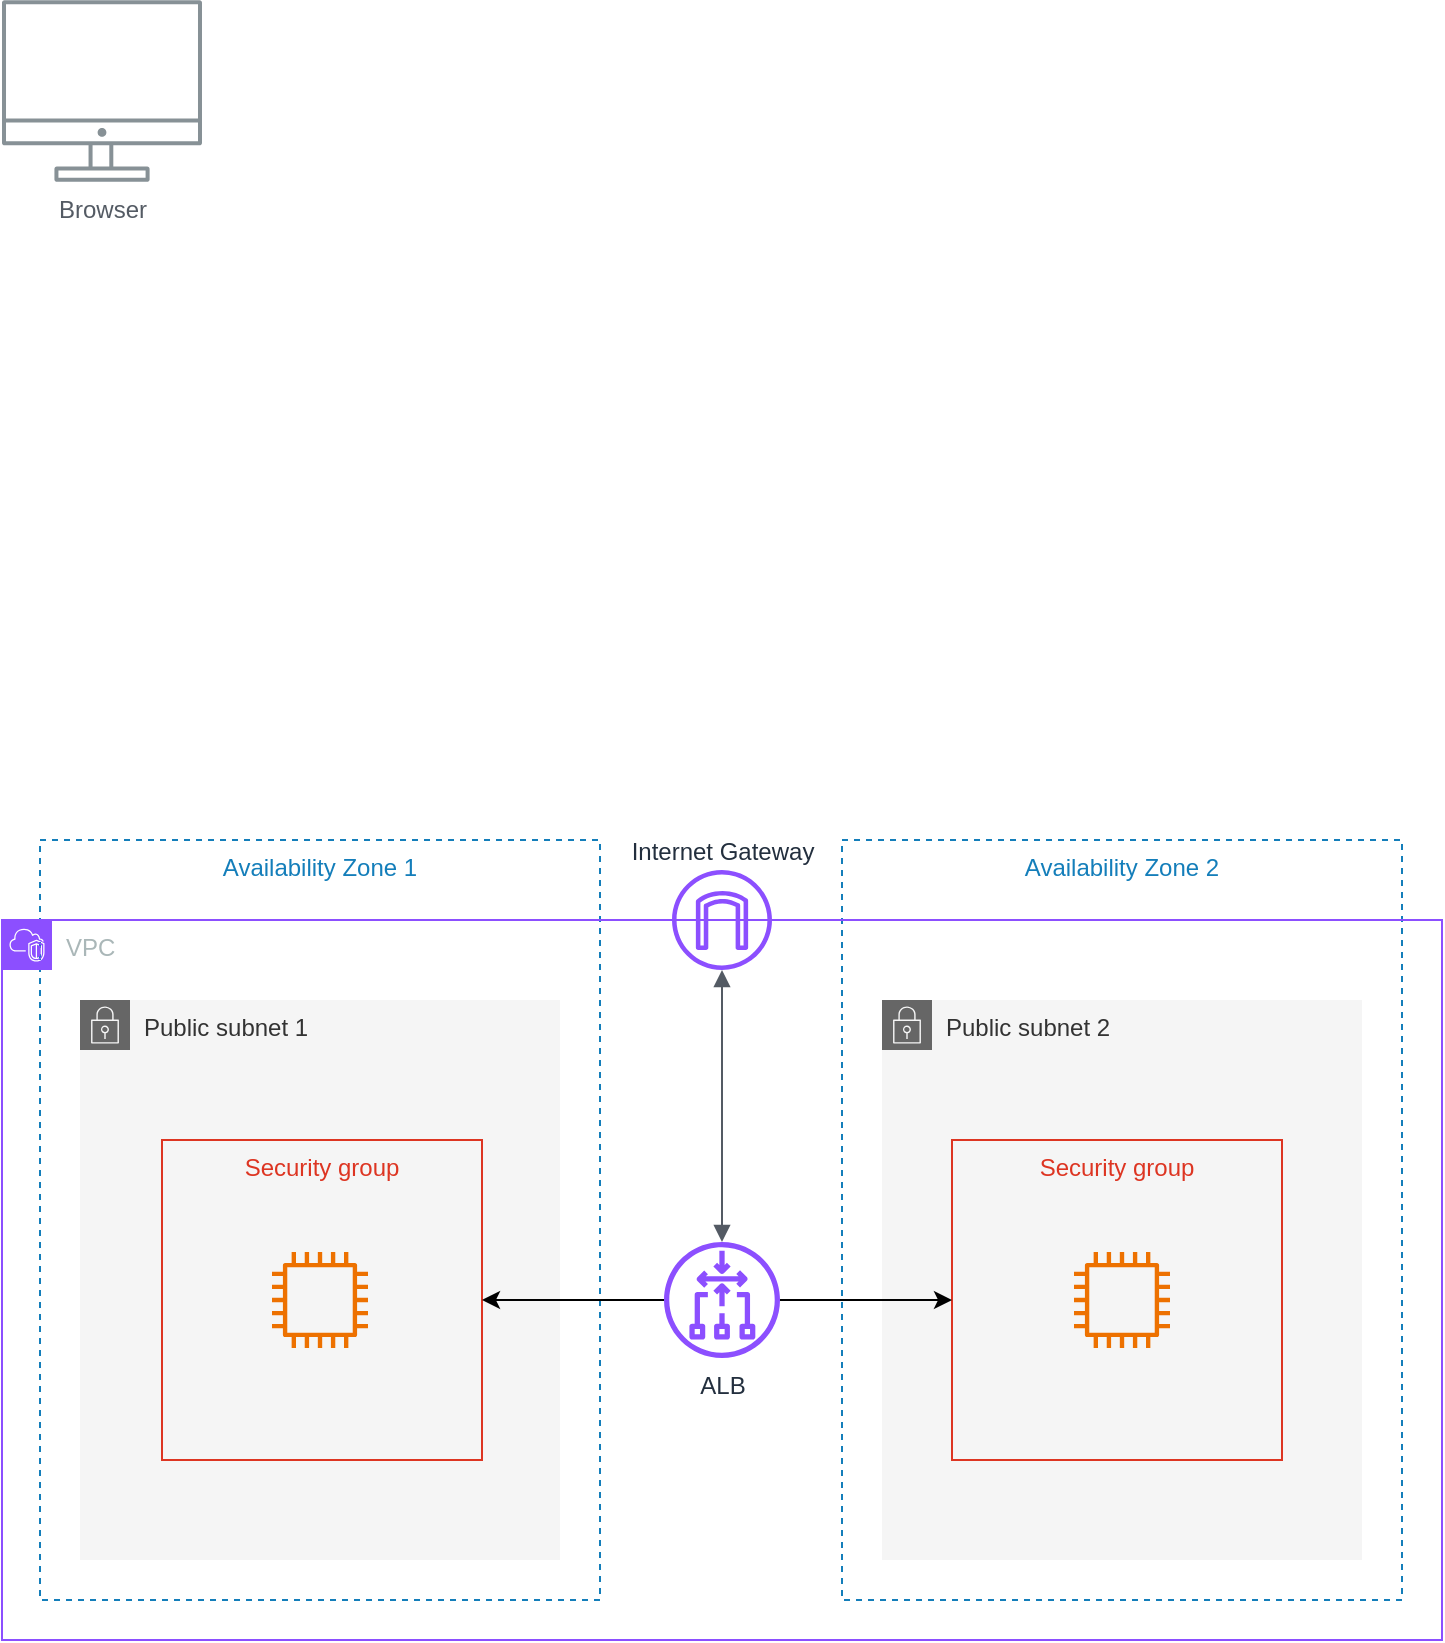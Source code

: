 <mxfile version="23.1.1" type="github">
  <diagram id="Ht1M8jgEwFfnCIfOTk4-" name="Page-1">
    <mxGraphModel dx="1084" dy="615" grid="1" gridSize="10" guides="1" tooltips="1" connect="1" arrows="1" fold="1" page="1" pageScale="1" pageWidth="1169" pageHeight="827" math="0" shadow="0">
      <root>
        <mxCell id="0" />
        <mxCell id="1" parent="0" />
        <mxCell id="_gheknzpsVOAZqv6ptS0-18" value="Availability Zone 1" style="fillColor=none;strokeColor=#147EBA;dashed=1;verticalAlign=top;fontStyle=0;fontColor=#147EBA;whiteSpace=wrap;html=1;movable=1;resizable=1;rotatable=1;deletable=1;editable=1;locked=0;connectable=1;container=0;" vertex="1" parent="1">
          <mxGeometry x="179" y="480" width="280" height="380" as="geometry" />
        </mxCell>
        <mxCell id="_gheknzpsVOAZqv6ptS0-4" value="Availability Zone 2" style="fillColor=none;strokeColor=#147EBA;dashed=1;verticalAlign=top;fontStyle=0;fontColor=#147EBA;whiteSpace=wrap;html=1;" vertex="1" parent="1">
          <mxGeometry x="580" y="480" width="280" height="380" as="geometry" />
        </mxCell>
        <mxCell id="UEzPUAAOIrF-is8g5C7q-109" value="Browser" style="outlineConnect=0;gradientColor=none;fontColor=#545B64;strokeColor=none;fillColor=#879196;dashed=0;verticalLabelPosition=bottom;verticalAlign=top;align=center;html=1;fontSize=12;fontStyle=0;aspect=fixed;shape=mxgraph.aws4.illustration_desktop;pointerEvents=1;labelBackgroundColor=#ffffff;" parent="1" vertex="1">
          <mxGeometry x="160" y="60" width="100" height="91" as="geometry" />
        </mxCell>
        <mxCell id="_gheknzpsVOAZqv6ptS0-19" value="Public subnet 1" style="points=[[0,0],[0.25,0],[0.5,0],[0.75,0],[1,0],[1,0.25],[1,0.5],[1,0.75],[1,1],[0.75,1],[0.5,1],[0.25,1],[0,1],[0,0.75],[0,0.5],[0,0.25]];outlineConnect=0;html=1;whiteSpace=wrap;fontSize=12;fontStyle=0;container=0;pointerEvents=0;collapsible=0;recursiveResize=0;shape=mxgraph.aws4.group;grIcon=mxgraph.aws4.group_security_group;grStroke=0;verticalAlign=top;align=left;spacingLeft=30;dashed=0;shadow=0;fillColor=#f5f5f5;strokeColor=#666666;fontColor=#333333;" vertex="1" parent="1">
          <mxGeometry x="199" y="560" width="240" height="280" as="geometry" />
        </mxCell>
        <mxCell id="_gheknzpsVOAZqv6ptS0-12" value="Public subnet 2" style="points=[[0,0],[0.25,0],[0.5,0],[0.75,0],[1,0],[1,0.25],[1,0.5],[1,0.75],[1,1],[0.75,1],[0.5,1],[0.25,1],[0,1],[0,0.75],[0,0.5],[0,0.25]];outlineConnect=0;html=1;whiteSpace=wrap;fontSize=12;fontStyle=0;container=1;pointerEvents=0;collapsible=0;recursiveResize=0;shape=mxgraph.aws4.group;grIcon=mxgraph.aws4.group_security_group;grStroke=0;verticalAlign=top;align=left;spacingLeft=30;dashed=0;shadow=0;fillColor=#f5f5f5;strokeColor=#666666;fontColor=#333333;" vertex="1" parent="1">
          <mxGeometry x="600" y="560" width="240" height="280" as="geometry" />
        </mxCell>
        <mxCell id="_gheknzpsVOAZqv6ptS0-20" value="Security group" style="fillColor=none;strokeColor=#DD3522;verticalAlign=top;fontStyle=0;fontColor=#DD3522;whiteSpace=wrap;html=1;container=0;" vertex="1" parent="1">
          <mxGeometry x="240" y="630" width="160" height="160" as="geometry" />
        </mxCell>
        <mxCell id="_gheknzpsVOAZqv6ptS0-13" value="VPC" style="points=[[0,0],[0.25,0],[0.5,0],[0.75,0],[1,0],[1,0.25],[1,0.5],[1,0.75],[1,1],[0.75,1],[0.5,1],[0.25,1],[0,1],[0,0.75],[0,0.5],[0,0.25]];outlineConnect=0;gradientColor=none;html=1;whiteSpace=wrap;fontSize=12;fontStyle=0;container=1;pointerEvents=0;collapsible=0;recursiveResize=0;shape=mxgraph.aws4.group;grIcon=mxgraph.aws4.group_vpc2;strokeColor=#8C4FFF;fillColor=none;verticalAlign=top;align=left;spacingLeft=30;fontColor=#AAB7B8;dashed=0;" vertex="1" parent="1">
          <mxGeometry x="160" y="520" width="720" height="360" as="geometry" />
        </mxCell>
        <mxCell id="_gheknzpsVOAZqv6ptS0-31" value="ALB" style="sketch=0;outlineConnect=0;fontColor=#232F3E;gradientColor=none;fillColor=#8C4FFF;strokeColor=none;dashed=0;verticalLabelPosition=bottom;verticalAlign=top;align=center;html=1;fontSize=12;fontStyle=0;aspect=fixed;pointerEvents=1;shape=mxgraph.aws4.gateway_load_balancer;rotation=0;labelPosition=center;spacingBottom=0;labelBorderColor=none;direction=south;" vertex="1" parent="_gheknzpsVOAZqv6ptS0-13">
          <mxGeometry x="331" y="161" width="58" height="58" as="geometry" />
        </mxCell>
        <mxCell id="_gheknzpsVOAZqv6ptS0-3" value="Security group" style="fillColor=none;strokeColor=#DD3522;verticalAlign=top;fontStyle=0;fontColor=#DD3522;whiteSpace=wrap;html=1;" vertex="1" parent="1">
          <mxGeometry x="635" y="630" width="165" height="160" as="geometry" />
        </mxCell>
        <mxCell id="_gheknzpsVOAZqv6ptS0-16" value="" style="sketch=0;outlineConnect=0;fontColor=#232F3E;gradientColor=none;fillColor=#ED7100;strokeColor=none;dashed=0;verticalLabelPosition=bottom;verticalAlign=top;align=center;html=1;fontSize=12;fontStyle=0;aspect=fixed;pointerEvents=1;shape=mxgraph.aws4.instance2;" vertex="1" parent="1">
          <mxGeometry x="696" y="686" width="48" height="48" as="geometry" />
        </mxCell>
        <mxCell id="_gheknzpsVOAZqv6ptS0-21" value="" style="sketch=0;outlineConnect=0;fontColor=#232F3E;gradientColor=none;fillColor=#ED7100;strokeColor=none;dashed=0;verticalLabelPosition=bottom;verticalAlign=top;align=center;html=1;fontSize=12;fontStyle=0;aspect=fixed;pointerEvents=1;shape=mxgraph.aws4.instance2;container=0;" vertex="1" parent="1">
          <mxGeometry x="295" y="686" width="48" height="48" as="geometry" />
        </mxCell>
        <mxCell id="_gheknzpsVOAZqv6ptS0-27" value="Internet Gateway" style="outlineConnect=0;fontColor=#232F3E;gradientColor=none;fillColor=#8C4FFF;strokeColor=none;verticalLabelPosition=top;verticalAlign=bottom;align=center;html=1;fontSize=12;fontStyle=0;aspect=fixed;pointerEvents=1;shape=mxgraph.aws4.internet_gateway;shadow=0;labelPosition=center;" vertex="1" parent="1">
          <mxGeometry x="495" y="495" width="50" height="50" as="geometry" />
        </mxCell>
        <mxCell id="_gheknzpsVOAZqv6ptS0-33" value="" style="edgeStyle=orthogonalEdgeStyle;rounded=0;orthogonalLoop=1;jettySize=auto;html=1;" edge="1" parent="1" source="_gheknzpsVOAZqv6ptS0-31" target="_gheknzpsVOAZqv6ptS0-20">
          <mxGeometry relative="1" as="geometry" />
        </mxCell>
        <mxCell id="_gheknzpsVOAZqv6ptS0-34" value="" style="edgeStyle=orthogonalEdgeStyle;rounded=0;orthogonalLoop=1;jettySize=auto;html=1;entryX=0;entryY=0.5;entryDx=0;entryDy=0;" edge="1" parent="1" source="_gheknzpsVOAZqv6ptS0-31" target="_gheknzpsVOAZqv6ptS0-3">
          <mxGeometry relative="1" as="geometry">
            <mxPoint x="501" y="720" as="sourcePoint" />
            <mxPoint x="424" y="720" as="targetPoint" />
          </mxGeometry>
        </mxCell>
        <mxCell id="_gheknzpsVOAZqv6ptS0-36" value="" style="edgeStyle=orthogonalEdgeStyle;html=1;endArrow=block;elbow=vertical;startArrow=block;startFill=1;endFill=1;strokeColor=#545B64;rounded=0;" edge="1" parent="1" source="_gheknzpsVOAZqv6ptS0-27" target="_gheknzpsVOAZqv6ptS0-31">
          <mxGeometry width="100" relative="1" as="geometry">
            <mxPoint x="450" y="600" as="sourcePoint" />
            <mxPoint x="550" y="600" as="targetPoint" />
          </mxGeometry>
        </mxCell>
      </root>
    </mxGraphModel>
  </diagram>
</mxfile>
